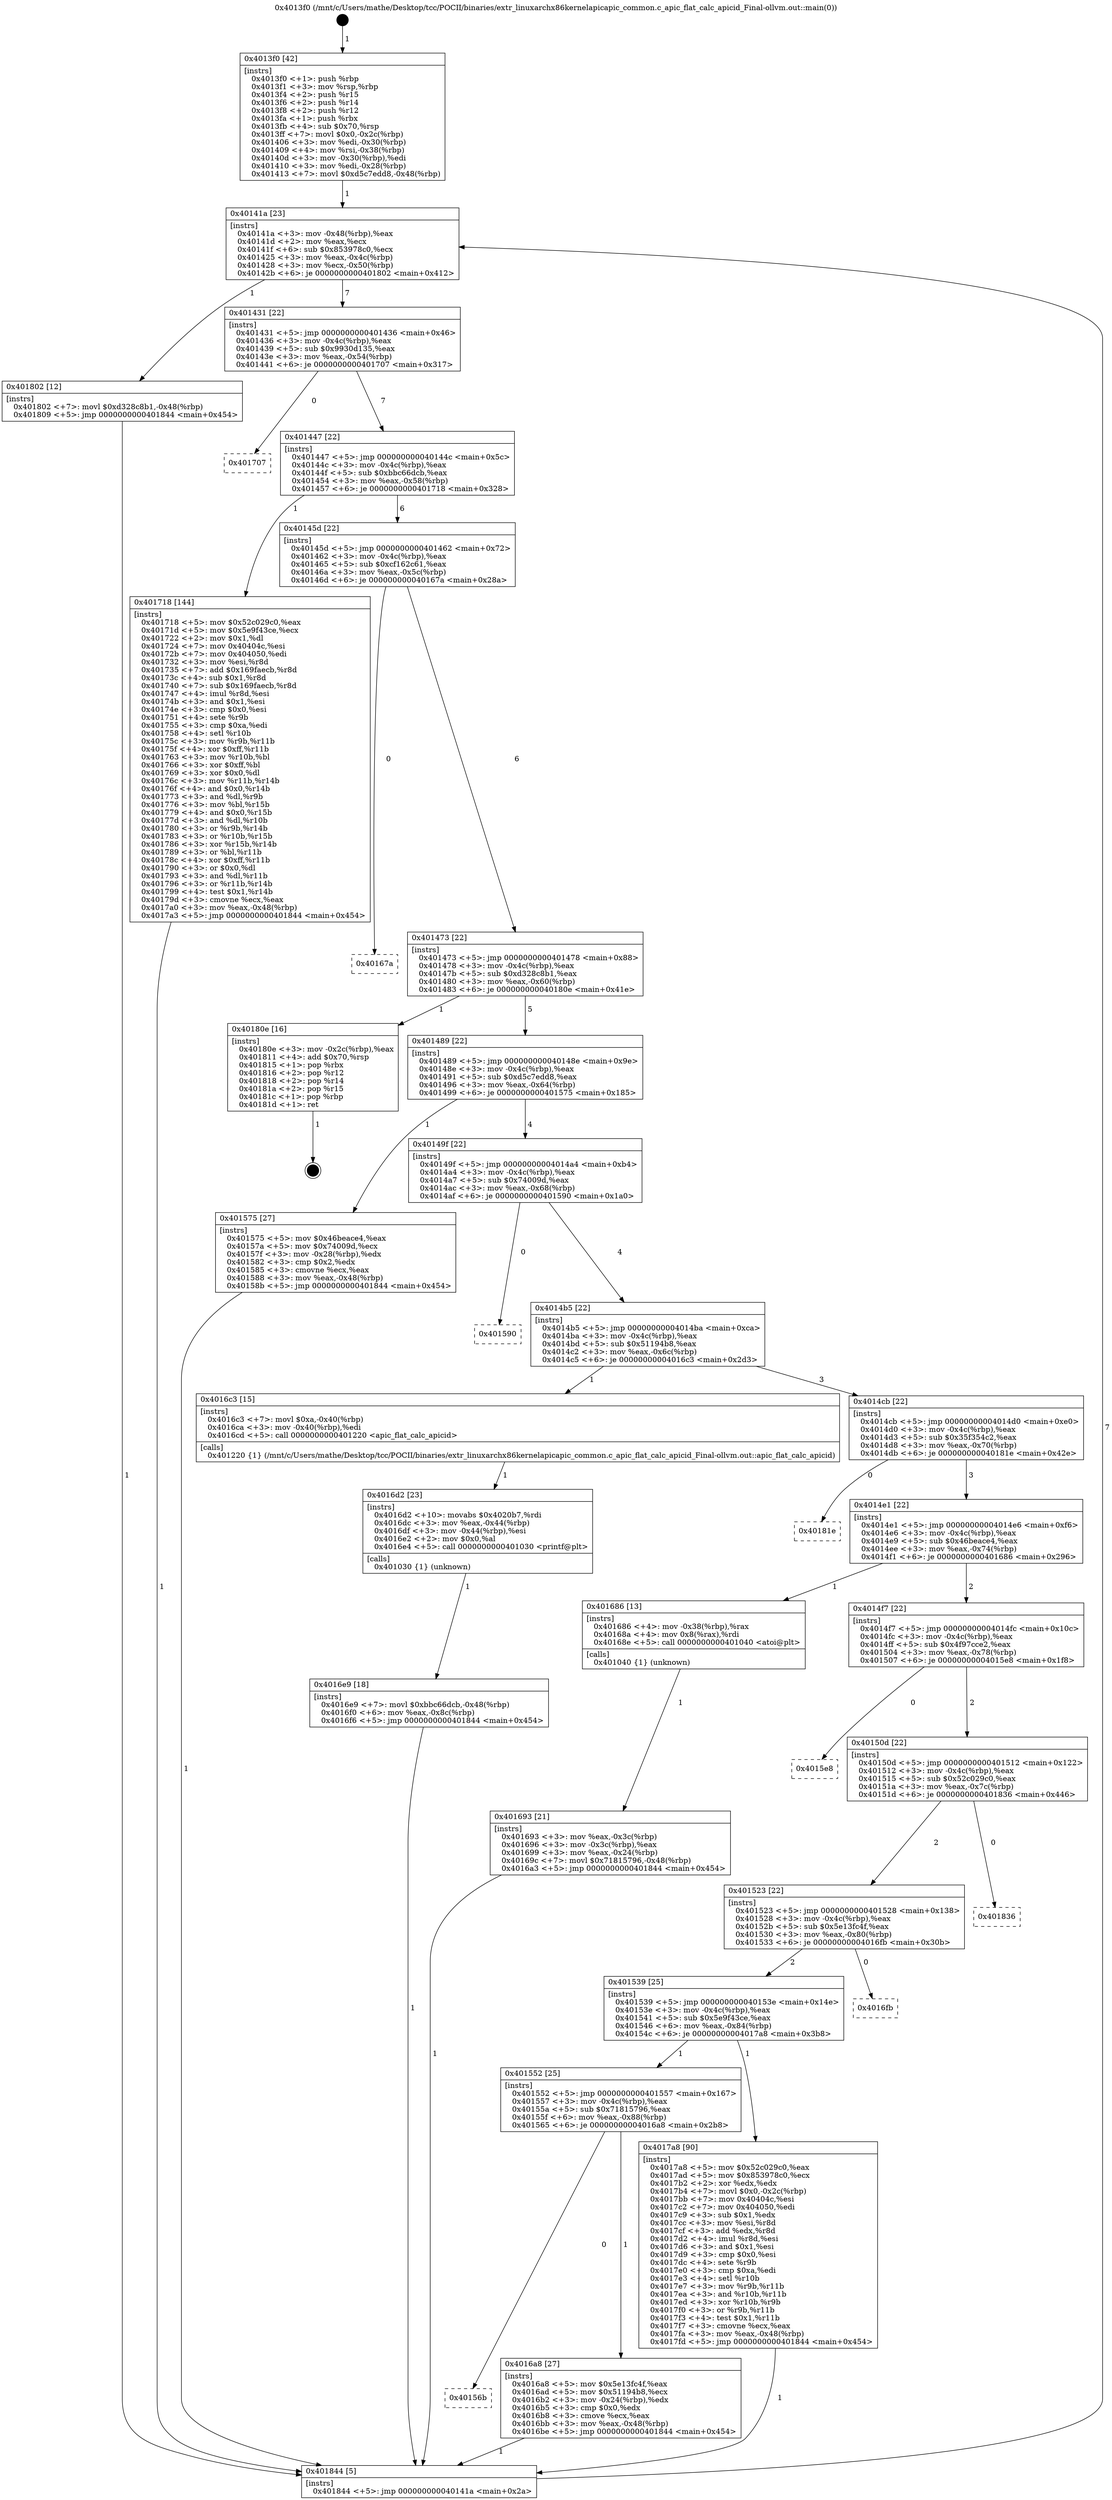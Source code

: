 digraph "0x4013f0" {
  label = "0x4013f0 (/mnt/c/Users/mathe/Desktop/tcc/POCII/binaries/extr_linuxarchx86kernelapicapic_common.c_apic_flat_calc_apicid_Final-ollvm.out::main(0))"
  labelloc = "t"
  node[shape=record]

  Entry [label="",width=0.3,height=0.3,shape=circle,fillcolor=black,style=filled]
  "0x40141a" [label="{
     0x40141a [23]\l
     | [instrs]\l
     &nbsp;&nbsp;0x40141a \<+3\>: mov -0x48(%rbp),%eax\l
     &nbsp;&nbsp;0x40141d \<+2\>: mov %eax,%ecx\l
     &nbsp;&nbsp;0x40141f \<+6\>: sub $0x853978c0,%ecx\l
     &nbsp;&nbsp;0x401425 \<+3\>: mov %eax,-0x4c(%rbp)\l
     &nbsp;&nbsp;0x401428 \<+3\>: mov %ecx,-0x50(%rbp)\l
     &nbsp;&nbsp;0x40142b \<+6\>: je 0000000000401802 \<main+0x412\>\l
  }"]
  "0x401802" [label="{
     0x401802 [12]\l
     | [instrs]\l
     &nbsp;&nbsp;0x401802 \<+7\>: movl $0xd328c8b1,-0x48(%rbp)\l
     &nbsp;&nbsp;0x401809 \<+5\>: jmp 0000000000401844 \<main+0x454\>\l
  }"]
  "0x401431" [label="{
     0x401431 [22]\l
     | [instrs]\l
     &nbsp;&nbsp;0x401431 \<+5\>: jmp 0000000000401436 \<main+0x46\>\l
     &nbsp;&nbsp;0x401436 \<+3\>: mov -0x4c(%rbp),%eax\l
     &nbsp;&nbsp;0x401439 \<+5\>: sub $0x9930d135,%eax\l
     &nbsp;&nbsp;0x40143e \<+3\>: mov %eax,-0x54(%rbp)\l
     &nbsp;&nbsp;0x401441 \<+6\>: je 0000000000401707 \<main+0x317\>\l
  }"]
  Exit [label="",width=0.3,height=0.3,shape=circle,fillcolor=black,style=filled,peripheries=2]
  "0x401707" [label="{
     0x401707\l
  }", style=dashed]
  "0x401447" [label="{
     0x401447 [22]\l
     | [instrs]\l
     &nbsp;&nbsp;0x401447 \<+5\>: jmp 000000000040144c \<main+0x5c\>\l
     &nbsp;&nbsp;0x40144c \<+3\>: mov -0x4c(%rbp),%eax\l
     &nbsp;&nbsp;0x40144f \<+5\>: sub $0xbbc66dcb,%eax\l
     &nbsp;&nbsp;0x401454 \<+3\>: mov %eax,-0x58(%rbp)\l
     &nbsp;&nbsp;0x401457 \<+6\>: je 0000000000401718 \<main+0x328\>\l
  }"]
  "0x4016e9" [label="{
     0x4016e9 [18]\l
     | [instrs]\l
     &nbsp;&nbsp;0x4016e9 \<+7\>: movl $0xbbc66dcb,-0x48(%rbp)\l
     &nbsp;&nbsp;0x4016f0 \<+6\>: mov %eax,-0x8c(%rbp)\l
     &nbsp;&nbsp;0x4016f6 \<+5\>: jmp 0000000000401844 \<main+0x454\>\l
  }"]
  "0x401718" [label="{
     0x401718 [144]\l
     | [instrs]\l
     &nbsp;&nbsp;0x401718 \<+5\>: mov $0x52c029c0,%eax\l
     &nbsp;&nbsp;0x40171d \<+5\>: mov $0x5e9f43ce,%ecx\l
     &nbsp;&nbsp;0x401722 \<+2\>: mov $0x1,%dl\l
     &nbsp;&nbsp;0x401724 \<+7\>: mov 0x40404c,%esi\l
     &nbsp;&nbsp;0x40172b \<+7\>: mov 0x404050,%edi\l
     &nbsp;&nbsp;0x401732 \<+3\>: mov %esi,%r8d\l
     &nbsp;&nbsp;0x401735 \<+7\>: add $0x169faecb,%r8d\l
     &nbsp;&nbsp;0x40173c \<+4\>: sub $0x1,%r8d\l
     &nbsp;&nbsp;0x401740 \<+7\>: sub $0x169faecb,%r8d\l
     &nbsp;&nbsp;0x401747 \<+4\>: imul %r8d,%esi\l
     &nbsp;&nbsp;0x40174b \<+3\>: and $0x1,%esi\l
     &nbsp;&nbsp;0x40174e \<+3\>: cmp $0x0,%esi\l
     &nbsp;&nbsp;0x401751 \<+4\>: sete %r9b\l
     &nbsp;&nbsp;0x401755 \<+3\>: cmp $0xa,%edi\l
     &nbsp;&nbsp;0x401758 \<+4\>: setl %r10b\l
     &nbsp;&nbsp;0x40175c \<+3\>: mov %r9b,%r11b\l
     &nbsp;&nbsp;0x40175f \<+4\>: xor $0xff,%r11b\l
     &nbsp;&nbsp;0x401763 \<+3\>: mov %r10b,%bl\l
     &nbsp;&nbsp;0x401766 \<+3\>: xor $0xff,%bl\l
     &nbsp;&nbsp;0x401769 \<+3\>: xor $0x0,%dl\l
     &nbsp;&nbsp;0x40176c \<+3\>: mov %r11b,%r14b\l
     &nbsp;&nbsp;0x40176f \<+4\>: and $0x0,%r14b\l
     &nbsp;&nbsp;0x401773 \<+3\>: and %dl,%r9b\l
     &nbsp;&nbsp;0x401776 \<+3\>: mov %bl,%r15b\l
     &nbsp;&nbsp;0x401779 \<+4\>: and $0x0,%r15b\l
     &nbsp;&nbsp;0x40177d \<+3\>: and %dl,%r10b\l
     &nbsp;&nbsp;0x401780 \<+3\>: or %r9b,%r14b\l
     &nbsp;&nbsp;0x401783 \<+3\>: or %r10b,%r15b\l
     &nbsp;&nbsp;0x401786 \<+3\>: xor %r15b,%r14b\l
     &nbsp;&nbsp;0x401789 \<+3\>: or %bl,%r11b\l
     &nbsp;&nbsp;0x40178c \<+4\>: xor $0xff,%r11b\l
     &nbsp;&nbsp;0x401790 \<+3\>: or $0x0,%dl\l
     &nbsp;&nbsp;0x401793 \<+3\>: and %dl,%r11b\l
     &nbsp;&nbsp;0x401796 \<+3\>: or %r11b,%r14b\l
     &nbsp;&nbsp;0x401799 \<+4\>: test $0x1,%r14b\l
     &nbsp;&nbsp;0x40179d \<+3\>: cmovne %ecx,%eax\l
     &nbsp;&nbsp;0x4017a0 \<+3\>: mov %eax,-0x48(%rbp)\l
     &nbsp;&nbsp;0x4017a3 \<+5\>: jmp 0000000000401844 \<main+0x454\>\l
  }"]
  "0x40145d" [label="{
     0x40145d [22]\l
     | [instrs]\l
     &nbsp;&nbsp;0x40145d \<+5\>: jmp 0000000000401462 \<main+0x72\>\l
     &nbsp;&nbsp;0x401462 \<+3\>: mov -0x4c(%rbp),%eax\l
     &nbsp;&nbsp;0x401465 \<+5\>: sub $0xcf162c61,%eax\l
     &nbsp;&nbsp;0x40146a \<+3\>: mov %eax,-0x5c(%rbp)\l
     &nbsp;&nbsp;0x40146d \<+6\>: je 000000000040167a \<main+0x28a\>\l
  }"]
  "0x4016d2" [label="{
     0x4016d2 [23]\l
     | [instrs]\l
     &nbsp;&nbsp;0x4016d2 \<+10\>: movabs $0x4020b7,%rdi\l
     &nbsp;&nbsp;0x4016dc \<+3\>: mov %eax,-0x44(%rbp)\l
     &nbsp;&nbsp;0x4016df \<+3\>: mov -0x44(%rbp),%esi\l
     &nbsp;&nbsp;0x4016e2 \<+2\>: mov $0x0,%al\l
     &nbsp;&nbsp;0x4016e4 \<+5\>: call 0000000000401030 \<printf@plt\>\l
     | [calls]\l
     &nbsp;&nbsp;0x401030 \{1\} (unknown)\l
  }"]
  "0x40167a" [label="{
     0x40167a\l
  }", style=dashed]
  "0x401473" [label="{
     0x401473 [22]\l
     | [instrs]\l
     &nbsp;&nbsp;0x401473 \<+5\>: jmp 0000000000401478 \<main+0x88\>\l
     &nbsp;&nbsp;0x401478 \<+3\>: mov -0x4c(%rbp),%eax\l
     &nbsp;&nbsp;0x40147b \<+5\>: sub $0xd328c8b1,%eax\l
     &nbsp;&nbsp;0x401480 \<+3\>: mov %eax,-0x60(%rbp)\l
     &nbsp;&nbsp;0x401483 \<+6\>: je 000000000040180e \<main+0x41e\>\l
  }"]
  "0x40156b" [label="{
     0x40156b\l
  }", style=dashed]
  "0x40180e" [label="{
     0x40180e [16]\l
     | [instrs]\l
     &nbsp;&nbsp;0x40180e \<+3\>: mov -0x2c(%rbp),%eax\l
     &nbsp;&nbsp;0x401811 \<+4\>: add $0x70,%rsp\l
     &nbsp;&nbsp;0x401815 \<+1\>: pop %rbx\l
     &nbsp;&nbsp;0x401816 \<+2\>: pop %r12\l
     &nbsp;&nbsp;0x401818 \<+2\>: pop %r14\l
     &nbsp;&nbsp;0x40181a \<+2\>: pop %r15\l
     &nbsp;&nbsp;0x40181c \<+1\>: pop %rbp\l
     &nbsp;&nbsp;0x40181d \<+1\>: ret\l
  }"]
  "0x401489" [label="{
     0x401489 [22]\l
     | [instrs]\l
     &nbsp;&nbsp;0x401489 \<+5\>: jmp 000000000040148e \<main+0x9e\>\l
     &nbsp;&nbsp;0x40148e \<+3\>: mov -0x4c(%rbp),%eax\l
     &nbsp;&nbsp;0x401491 \<+5\>: sub $0xd5c7edd8,%eax\l
     &nbsp;&nbsp;0x401496 \<+3\>: mov %eax,-0x64(%rbp)\l
     &nbsp;&nbsp;0x401499 \<+6\>: je 0000000000401575 \<main+0x185\>\l
  }"]
  "0x4016a8" [label="{
     0x4016a8 [27]\l
     | [instrs]\l
     &nbsp;&nbsp;0x4016a8 \<+5\>: mov $0x5e13fc4f,%eax\l
     &nbsp;&nbsp;0x4016ad \<+5\>: mov $0x51194b8,%ecx\l
     &nbsp;&nbsp;0x4016b2 \<+3\>: mov -0x24(%rbp),%edx\l
     &nbsp;&nbsp;0x4016b5 \<+3\>: cmp $0x0,%edx\l
     &nbsp;&nbsp;0x4016b8 \<+3\>: cmove %ecx,%eax\l
     &nbsp;&nbsp;0x4016bb \<+3\>: mov %eax,-0x48(%rbp)\l
     &nbsp;&nbsp;0x4016be \<+5\>: jmp 0000000000401844 \<main+0x454\>\l
  }"]
  "0x401575" [label="{
     0x401575 [27]\l
     | [instrs]\l
     &nbsp;&nbsp;0x401575 \<+5\>: mov $0x46beace4,%eax\l
     &nbsp;&nbsp;0x40157a \<+5\>: mov $0x74009d,%ecx\l
     &nbsp;&nbsp;0x40157f \<+3\>: mov -0x28(%rbp),%edx\l
     &nbsp;&nbsp;0x401582 \<+3\>: cmp $0x2,%edx\l
     &nbsp;&nbsp;0x401585 \<+3\>: cmovne %ecx,%eax\l
     &nbsp;&nbsp;0x401588 \<+3\>: mov %eax,-0x48(%rbp)\l
     &nbsp;&nbsp;0x40158b \<+5\>: jmp 0000000000401844 \<main+0x454\>\l
  }"]
  "0x40149f" [label="{
     0x40149f [22]\l
     | [instrs]\l
     &nbsp;&nbsp;0x40149f \<+5\>: jmp 00000000004014a4 \<main+0xb4\>\l
     &nbsp;&nbsp;0x4014a4 \<+3\>: mov -0x4c(%rbp),%eax\l
     &nbsp;&nbsp;0x4014a7 \<+5\>: sub $0x74009d,%eax\l
     &nbsp;&nbsp;0x4014ac \<+3\>: mov %eax,-0x68(%rbp)\l
     &nbsp;&nbsp;0x4014af \<+6\>: je 0000000000401590 \<main+0x1a0\>\l
  }"]
  "0x401844" [label="{
     0x401844 [5]\l
     | [instrs]\l
     &nbsp;&nbsp;0x401844 \<+5\>: jmp 000000000040141a \<main+0x2a\>\l
  }"]
  "0x4013f0" [label="{
     0x4013f0 [42]\l
     | [instrs]\l
     &nbsp;&nbsp;0x4013f0 \<+1\>: push %rbp\l
     &nbsp;&nbsp;0x4013f1 \<+3\>: mov %rsp,%rbp\l
     &nbsp;&nbsp;0x4013f4 \<+2\>: push %r15\l
     &nbsp;&nbsp;0x4013f6 \<+2\>: push %r14\l
     &nbsp;&nbsp;0x4013f8 \<+2\>: push %r12\l
     &nbsp;&nbsp;0x4013fa \<+1\>: push %rbx\l
     &nbsp;&nbsp;0x4013fb \<+4\>: sub $0x70,%rsp\l
     &nbsp;&nbsp;0x4013ff \<+7\>: movl $0x0,-0x2c(%rbp)\l
     &nbsp;&nbsp;0x401406 \<+3\>: mov %edi,-0x30(%rbp)\l
     &nbsp;&nbsp;0x401409 \<+4\>: mov %rsi,-0x38(%rbp)\l
     &nbsp;&nbsp;0x40140d \<+3\>: mov -0x30(%rbp),%edi\l
     &nbsp;&nbsp;0x401410 \<+3\>: mov %edi,-0x28(%rbp)\l
     &nbsp;&nbsp;0x401413 \<+7\>: movl $0xd5c7edd8,-0x48(%rbp)\l
  }"]
  "0x401552" [label="{
     0x401552 [25]\l
     | [instrs]\l
     &nbsp;&nbsp;0x401552 \<+5\>: jmp 0000000000401557 \<main+0x167\>\l
     &nbsp;&nbsp;0x401557 \<+3\>: mov -0x4c(%rbp),%eax\l
     &nbsp;&nbsp;0x40155a \<+5\>: sub $0x71815796,%eax\l
     &nbsp;&nbsp;0x40155f \<+6\>: mov %eax,-0x88(%rbp)\l
     &nbsp;&nbsp;0x401565 \<+6\>: je 00000000004016a8 \<main+0x2b8\>\l
  }"]
  "0x401590" [label="{
     0x401590\l
  }", style=dashed]
  "0x4014b5" [label="{
     0x4014b5 [22]\l
     | [instrs]\l
     &nbsp;&nbsp;0x4014b5 \<+5\>: jmp 00000000004014ba \<main+0xca\>\l
     &nbsp;&nbsp;0x4014ba \<+3\>: mov -0x4c(%rbp),%eax\l
     &nbsp;&nbsp;0x4014bd \<+5\>: sub $0x51194b8,%eax\l
     &nbsp;&nbsp;0x4014c2 \<+3\>: mov %eax,-0x6c(%rbp)\l
     &nbsp;&nbsp;0x4014c5 \<+6\>: je 00000000004016c3 \<main+0x2d3\>\l
  }"]
  "0x4017a8" [label="{
     0x4017a8 [90]\l
     | [instrs]\l
     &nbsp;&nbsp;0x4017a8 \<+5\>: mov $0x52c029c0,%eax\l
     &nbsp;&nbsp;0x4017ad \<+5\>: mov $0x853978c0,%ecx\l
     &nbsp;&nbsp;0x4017b2 \<+2\>: xor %edx,%edx\l
     &nbsp;&nbsp;0x4017b4 \<+7\>: movl $0x0,-0x2c(%rbp)\l
     &nbsp;&nbsp;0x4017bb \<+7\>: mov 0x40404c,%esi\l
     &nbsp;&nbsp;0x4017c2 \<+7\>: mov 0x404050,%edi\l
     &nbsp;&nbsp;0x4017c9 \<+3\>: sub $0x1,%edx\l
     &nbsp;&nbsp;0x4017cc \<+3\>: mov %esi,%r8d\l
     &nbsp;&nbsp;0x4017cf \<+3\>: add %edx,%r8d\l
     &nbsp;&nbsp;0x4017d2 \<+4\>: imul %r8d,%esi\l
     &nbsp;&nbsp;0x4017d6 \<+3\>: and $0x1,%esi\l
     &nbsp;&nbsp;0x4017d9 \<+3\>: cmp $0x0,%esi\l
     &nbsp;&nbsp;0x4017dc \<+4\>: sete %r9b\l
     &nbsp;&nbsp;0x4017e0 \<+3\>: cmp $0xa,%edi\l
     &nbsp;&nbsp;0x4017e3 \<+4\>: setl %r10b\l
     &nbsp;&nbsp;0x4017e7 \<+3\>: mov %r9b,%r11b\l
     &nbsp;&nbsp;0x4017ea \<+3\>: and %r10b,%r11b\l
     &nbsp;&nbsp;0x4017ed \<+3\>: xor %r10b,%r9b\l
     &nbsp;&nbsp;0x4017f0 \<+3\>: or %r9b,%r11b\l
     &nbsp;&nbsp;0x4017f3 \<+4\>: test $0x1,%r11b\l
     &nbsp;&nbsp;0x4017f7 \<+3\>: cmovne %ecx,%eax\l
     &nbsp;&nbsp;0x4017fa \<+3\>: mov %eax,-0x48(%rbp)\l
     &nbsp;&nbsp;0x4017fd \<+5\>: jmp 0000000000401844 \<main+0x454\>\l
  }"]
  "0x4016c3" [label="{
     0x4016c3 [15]\l
     | [instrs]\l
     &nbsp;&nbsp;0x4016c3 \<+7\>: movl $0xa,-0x40(%rbp)\l
     &nbsp;&nbsp;0x4016ca \<+3\>: mov -0x40(%rbp),%edi\l
     &nbsp;&nbsp;0x4016cd \<+5\>: call 0000000000401220 \<apic_flat_calc_apicid\>\l
     | [calls]\l
     &nbsp;&nbsp;0x401220 \{1\} (/mnt/c/Users/mathe/Desktop/tcc/POCII/binaries/extr_linuxarchx86kernelapicapic_common.c_apic_flat_calc_apicid_Final-ollvm.out::apic_flat_calc_apicid)\l
  }"]
  "0x4014cb" [label="{
     0x4014cb [22]\l
     | [instrs]\l
     &nbsp;&nbsp;0x4014cb \<+5\>: jmp 00000000004014d0 \<main+0xe0\>\l
     &nbsp;&nbsp;0x4014d0 \<+3\>: mov -0x4c(%rbp),%eax\l
     &nbsp;&nbsp;0x4014d3 \<+5\>: sub $0x35f354c2,%eax\l
     &nbsp;&nbsp;0x4014d8 \<+3\>: mov %eax,-0x70(%rbp)\l
     &nbsp;&nbsp;0x4014db \<+6\>: je 000000000040181e \<main+0x42e\>\l
  }"]
  "0x401539" [label="{
     0x401539 [25]\l
     | [instrs]\l
     &nbsp;&nbsp;0x401539 \<+5\>: jmp 000000000040153e \<main+0x14e\>\l
     &nbsp;&nbsp;0x40153e \<+3\>: mov -0x4c(%rbp),%eax\l
     &nbsp;&nbsp;0x401541 \<+5\>: sub $0x5e9f43ce,%eax\l
     &nbsp;&nbsp;0x401546 \<+6\>: mov %eax,-0x84(%rbp)\l
     &nbsp;&nbsp;0x40154c \<+6\>: je 00000000004017a8 \<main+0x3b8\>\l
  }"]
  "0x40181e" [label="{
     0x40181e\l
  }", style=dashed]
  "0x4014e1" [label="{
     0x4014e1 [22]\l
     | [instrs]\l
     &nbsp;&nbsp;0x4014e1 \<+5\>: jmp 00000000004014e6 \<main+0xf6\>\l
     &nbsp;&nbsp;0x4014e6 \<+3\>: mov -0x4c(%rbp),%eax\l
     &nbsp;&nbsp;0x4014e9 \<+5\>: sub $0x46beace4,%eax\l
     &nbsp;&nbsp;0x4014ee \<+3\>: mov %eax,-0x74(%rbp)\l
     &nbsp;&nbsp;0x4014f1 \<+6\>: je 0000000000401686 \<main+0x296\>\l
  }"]
  "0x4016fb" [label="{
     0x4016fb\l
  }", style=dashed]
  "0x401686" [label="{
     0x401686 [13]\l
     | [instrs]\l
     &nbsp;&nbsp;0x401686 \<+4\>: mov -0x38(%rbp),%rax\l
     &nbsp;&nbsp;0x40168a \<+4\>: mov 0x8(%rax),%rdi\l
     &nbsp;&nbsp;0x40168e \<+5\>: call 0000000000401040 \<atoi@plt\>\l
     | [calls]\l
     &nbsp;&nbsp;0x401040 \{1\} (unknown)\l
  }"]
  "0x4014f7" [label="{
     0x4014f7 [22]\l
     | [instrs]\l
     &nbsp;&nbsp;0x4014f7 \<+5\>: jmp 00000000004014fc \<main+0x10c\>\l
     &nbsp;&nbsp;0x4014fc \<+3\>: mov -0x4c(%rbp),%eax\l
     &nbsp;&nbsp;0x4014ff \<+5\>: sub $0x4f97cce2,%eax\l
     &nbsp;&nbsp;0x401504 \<+3\>: mov %eax,-0x78(%rbp)\l
     &nbsp;&nbsp;0x401507 \<+6\>: je 00000000004015e8 \<main+0x1f8\>\l
  }"]
  "0x401693" [label="{
     0x401693 [21]\l
     | [instrs]\l
     &nbsp;&nbsp;0x401693 \<+3\>: mov %eax,-0x3c(%rbp)\l
     &nbsp;&nbsp;0x401696 \<+3\>: mov -0x3c(%rbp),%eax\l
     &nbsp;&nbsp;0x401699 \<+3\>: mov %eax,-0x24(%rbp)\l
     &nbsp;&nbsp;0x40169c \<+7\>: movl $0x71815796,-0x48(%rbp)\l
     &nbsp;&nbsp;0x4016a3 \<+5\>: jmp 0000000000401844 \<main+0x454\>\l
  }"]
  "0x401523" [label="{
     0x401523 [22]\l
     | [instrs]\l
     &nbsp;&nbsp;0x401523 \<+5\>: jmp 0000000000401528 \<main+0x138\>\l
     &nbsp;&nbsp;0x401528 \<+3\>: mov -0x4c(%rbp),%eax\l
     &nbsp;&nbsp;0x40152b \<+5\>: sub $0x5e13fc4f,%eax\l
     &nbsp;&nbsp;0x401530 \<+3\>: mov %eax,-0x80(%rbp)\l
     &nbsp;&nbsp;0x401533 \<+6\>: je 00000000004016fb \<main+0x30b\>\l
  }"]
  "0x4015e8" [label="{
     0x4015e8\l
  }", style=dashed]
  "0x40150d" [label="{
     0x40150d [22]\l
     | [instrs]\l
     &nbsp;&nbsp;0x40150d \<+5\>: jmp 0000000000401512 \<main+0x122\>\l
     &nbsp;&nbsp;0x401512 \<+3\>: mov -0x4c(%rbp),%eax\l
     &nbsp;&nbsp;0x401515 \<+5\>: sub $0x52c029c0,%eax\l
     &nbsp;&nbsp;0x40151a \<+3\>: mov %eax,-0x7c(%rbp)\l
     &nbsp;&nbsp;0x40151d \<+6\>: je 0000000000401836 \<main+0x446\>\l
  }"]
  "0x401836" [label="{
     0x401836\l
  }", style=dashed]
  Entry -> "0x4013f0" [label=" 1"]
  "0x40141a" -> "0x401802" [label=" 1"]
  "0x40141a" -> "0x401431" [label=" 7"]
  "0x40180e" -> Exit [label=" 1"]
  "0x401431" -> "0x401707" [label=" 0"]
  "0x401431" -> "0x401447" [label=" 7"]
  "0x401802" -> "0x401844" [label=" 1"]
  "0x401447" -> "0x401718" [label=" 1"]
  "0x401447" -> "0x40145d" [label=" 6"]
  "0x4017a8" -> "0x401844" [label=" 1"]
  "0x40145d" -> "0x40167a" [label=" 0"]
  "0x40145d" -> "0x401473" [label=" 6"]
  "0x401718" -> "0x401844" [label=" 1"]
  "0x401473" -> "0x40180e" [label=" 1"]
  "0x401473" -> "0x401489" [label=" 5"]
  "0x4016e9" -> "0x401844" [label=" 1"]
  "0x401489" -> "0x401575" [label=" 1"]
  "0x401489" -> "0x40149f" [label=" 4"]
  "0x401575" -> "0x401844" [label=" 1"]
  "0x4013f0" -> "0x40141a" [label=" 1"]
  "0x401844" -> "0x40141a" [label=" 7"]
  "0x4016d2" -> "0x4016e9" [label=" 1"]
  "0x40149f" -> "0x401590" [label=" 0"]
  "0x40149f" -> "0x4014b5" [label=" 4"]
  "0x4016a8" -> "0x401844" [label=" 1"]
  "0x4014b5" -> "0x4016c3" [label=" 1"]
  "0x4014b5" -> "0x4014cb" [label=" 3"]
  "0x401552" -> "0x40156b" [label=" 0"]
  "0x4014cb" -> "0x40181e" [label=" 0"]
  "0x4014cb" -> "0x4014e1" [label=" 3"]
  "0x4016c3" -> "0x4016d2" [label=" 1"]
  "0x4014e1" -> "0x401686" [label=" 1"]
  "0x4014e1" -> "0x4014f7" [label=" 2"]
  "0x401686" -> "0x401693" [label=" 1"]
  "0x401693" -> "0x401844" [label=" 1"]
  "0x401539" -> "0x401552" [label=" 1"]
  "0x4014f7" -> "0x4015e8" [label=" 0"]
  "0x4014f7" -> "0x40150d" [label=" 2"]
  "0x401552" -> "0x4016a8" [label=" 1"]
  "0x40150d" -> "0x401836" [label=" 0"]
  "0x40150d" -> "0x401523" [label=" 2"]
  "0x401539" -> "0x4017a8" [label=" 1"]
  "0x401523" -> "0x4016fb" [label=" 0"]
  "0x401523" -> "0x401539" [label=" 2"]
}
